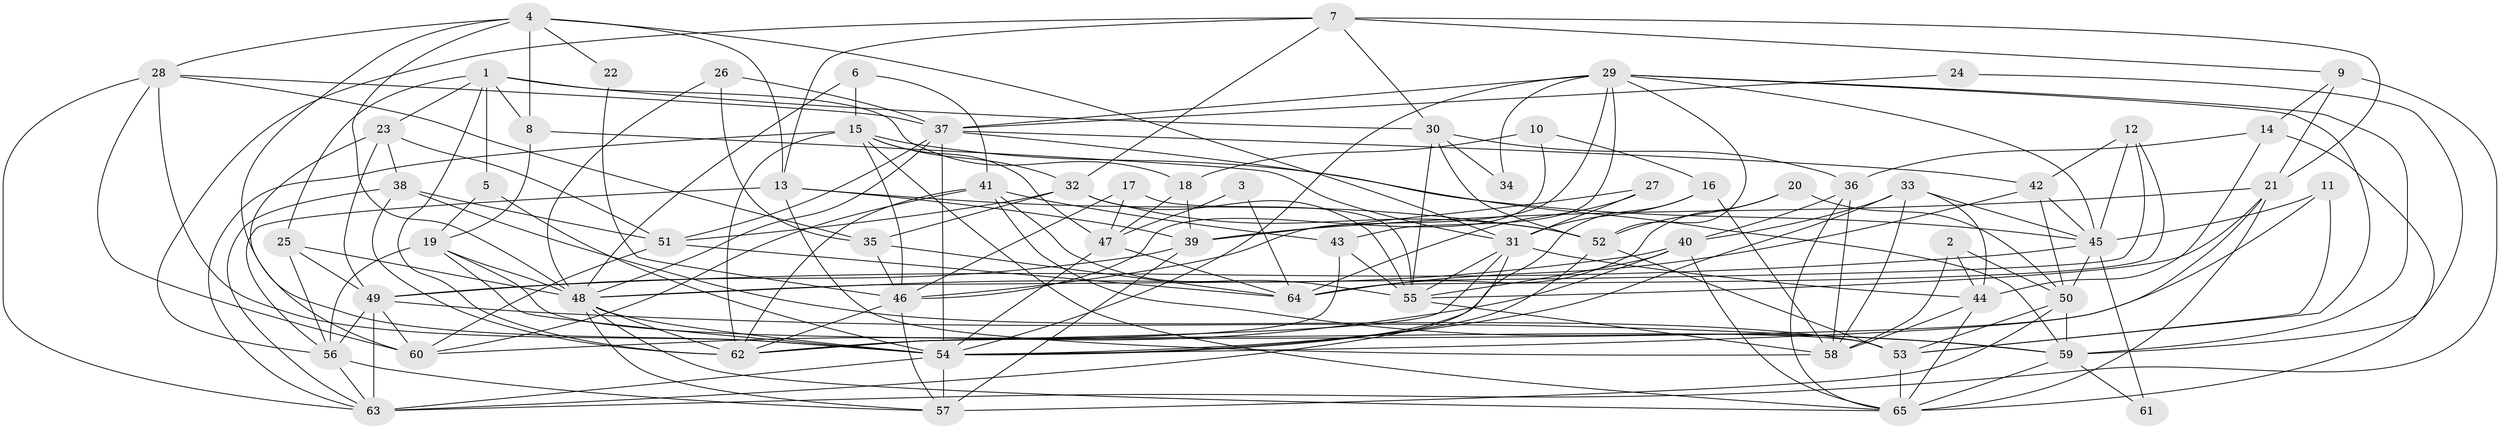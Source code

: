 // original degree distribution, {4: 0.34108527131782945, 2: 0.15503875968992248, 7: 0.023255813953488372, 5: 0.20930232558139536, 3: 0.17829457364341086, 6: 0.08527131782945736, 9: 0.007751937984496124}
// Generated by graph-tools (version 1.1) at 2025/50/03/09/25 03:50:14]
// undirected, 65 vertices, 187 edges
graph export_dot {
graph [start="1"]
  node [color=gray90,style=filled];
  1;
  2;
  3;
  4;
  5;
  6;
  7;
  8;
  9;
  10;
  11;
  12;
  13;
  14;
  15;
  16;
  17;
  18;
  19;
  20;
  21;
  22;
  23;
  24;
  25;
  26;
  27;
  28;
  29;
  30;
  31;
  32;
  33;
  34;
  35;
  36;
  37;
  38;
  39;
  40;
  41;
  42;
  43;
  44;
  45;
  46;
  47;
  48;
  49;
  50;
  51;
  52;
  53;
  54;
  55;
  56;
  57;
  58;
  59;
  60;
  61;
  62;
  63;
  64;
  65;
  1 -- 5 [weight=1.0];
  1 -- 8 [weight=1.0];
  1 -- 18 [weight=1.0];
  1 -- 23 [weight=1.0];
  1 -- 25 [weight=1.0];
  1 -- 30 [weight=1.0];
  1 -- 62 [weight=1.0];
  2 -- 44 [weight=1.0];
  2 -- 50 [weight=1.0];
  2 -- 58 [weight=1.0];
  3 -- 47 [weight=1.0];
  3 -- 64 [weight=1.0];
  4 -- 8 [weight=1.0];
  4 -- 13 [weight=1.0];
  4 -- 22 [weight=1.0];
  4 -- 28 [weight=1.0];
  4 -- 31 [weight=1.0];
  4 -- 48 [weight=1.0];
  4 -- 54 [weight=1.0];
  5 -- 19 [weight=1.0];
  5 -- 54 [weight=1.0];
  6 -- 15 [weight=1.0];
  6 -- 41 [weight=1.0];
  6 -- 48 [weight=1.0];
  7 -- 9 [weight=1.0];
  7 -- 13 [weight=1.0];
  7 -- 21 [weight=1.0];
  7 -- 30 [weight=1.0];
  7 -- 32 [weight=1.0];
  7 -- 56 [weight=1.0];
  8 -- 19 [weight=1.0];
  8 -- 31 [weight=1.0];
  9 -- 14 [weight=1.0];
  9 -- 21 [weight=1.0];
  9 -- 63 [weight=1.0];
  10 -- 16 [weight=1.0];
  10 -- 18 [weight=1.0];
  10 -- 46 [weight=1.0];
  11 -- 45 [weight=1.0];
  11 -- 53 [weight=1.0];
  11 -- 62 [weight=1.0];
  12 -- 42 [weight=1.0];
  12 -- 45 [weight=1.0];
  12 -- 48 [weight=1.0];
  12 -- 64 [weight=1.0];
  13 -- 39 [weight=1.0];
  13 -- 52 [weight=1.0];
  13 -- 56 [weight=1.0];
  13 -- 58 [weight=1.0];
  14 -- 36 [weight=1.0];
  14 -- 44 [weight=1.0];
  14 -- 65 [weight=1.0];
  15 -- 32 [weight=1.0];
  15 -- 45 [weight=1.0];
  15 -- 46 [weight=1.0];
  15 -- 47 [weight=1.0];
  15 -- 62 [weight=1.0];
  15 -- 63 [weight=1.0];
  15 -- 65 [weight=1.0];
  16 -- 31 [weight=1.0];
  16 -- 54 [weight=1.0];
  16 -- 58 [weight=1.0];
  17 -- 46 [weight=1.0];
  17 -- 47 [weight=1.0];
  17 -- 55 [weight=1.0];
  18 -- 39 [weight=1.0];
  18 -- 47 [weight=1.0];
  19 -- 48 [weight=1.0];
  19 -- 53 [weight=1.0];
  19 -- 54 [weight=1.0];
  19 -- 56 [weight=1.0];
  20 -- 50 [weight=1.0];
  20 -- 52 [weight=1.0];
  20 -- 64 [weight=1.0];
  21 -- 39 [weight=1.0];
  21 -- 54 [weight=1.0];
  21 -- 55 [weight=1.0];
  21 -- 65 [weight=1.0];
  22 -- 46 [weight=1.0];
  23 -- 38 [weight=1.0];
  23 -- 49 [weight=1.0];
  23 -- 51 [weight=1.0];
  23 -- 60 [weight=1.0];
  24 -- 37 [weight=1.0];
  24 -- 59 [weight=1.0];
  25 -- 48 [weight=1.0];
  25 -- 49 [weight=1.0];
  25 -- 56 [weight=1.0];
  26 -- 35 [weight=1.0];
  26 -- 37 [weight=1.0];
  26 -- 48 [weight=1.0];
  27 -- 31 [weight=1.0];
  27 -- 39 [weight=1.0];
  27 -- 64 [weight=1.0];
  28 -- 35 [weight=1.0];
  28 -- 37 [weight=1.0];
  28 -- 54 [weight=1.0];
  28 -- 60 [weight=1.0];
  28 -- 63 [weight=1.0];
  29 -- 34 [weight=1.0];
  29 -- 37 [weight=1.0];
  29 -- 43 [weight=1.0];
  29 -- 45 [weight=1.0];
  29 -- 46 [weight=1.0];
  29 -- 52 [weight=1.0];
  29 -- 53 [weight=1.0];
  29 -- 54 [weight=1.0];
  29 -- 59 [weight=1.0];
  30 -- 34 [weight=1.0];
  30 -- 36 [weight=1.0];
  30 -- 52 [weight=1.0];
  30 -- 55 [weight=1.0];
  31 -- 44 [weight=1.0];
  31 -- 55 [weight=1.0];
  31 -- 62 [weight=1.0];
  31 -- 63 [weight=1.0];
  32 -- 35 [weight=1.0];
  32 -- 51 [weight=1.0];
  32 -- 52 [weight=1.0];
  32 -- 55 [weight=1.0];
  33 -- 40 [weight=1.0];
  33 -- 44 [weight=1.0];
  33 -- 45 [weight=1.0];
  33 -- 54 [weight=1.0];
  33 -- 58 [weight=1.0];
  35 -- 46 [weight=1.0];
  35 -- 64 [weight=1.0];
  36 -- 40 [weight=1.0];
  36 -- 58 [weight=1.0];
  36 -- 65 [weight=1.0];
  37 -- 42 [weight=1.0];
  37 -- 48 [weight=1.0];
  37 -- 51 [weight=1.0];
  37 -- 54 [weight=1.0];
  37 -- 59 [weight=1.0];
  38 -- 51 [weight=1.0];
  38 -- 53 [weight=1.0];
  38 -- 62 [weight=1.0];
  38 -- 63 [weight=1.0];
  39 -- 49 [weight=1.0];
  39 -- 57 [weight=1.0];
  40 -- 48 [weight=1.0];
  40 -- 55 [weight=1.0];
  40 -- 60 [weight=1.0];
  40 -- 65 [weight=1.0];
  41 -- 43 [weight=1.0];
  41 -- 55 [weight=1.0];
  41 -- 59 [weight=1.0];
  41 -- 60 [weight=1.0];
  41 -- 62 [weight=1.0];
  42 -- 45 [weight=1.0];
  42 -- 50 [weight=1.0];
  42 -- 64 [weight=1.0];
  43 -- 55 [weight=1.0];
  43 -- 62 [weight=1.0];
  44 -- 58 [weight=1.0];
  44 -- 65 [weight=1.0];
  45 -- 49 [weight=1.0];
  45 -- 50 [weight=1.0];
  45 -- 61 [weight=1.0];
  46 -- 57 [weight=1.0];
  46 -- 62 [weight=1.0];
  47 -- 54 [weight=1.0];
  47 -- 64 [weight=1.0];
  48 -- 54 [weight=1.0];
  48 -- 57 [weight=1.0];
  48 -- 62 [weight=1.0];
  48 -- 65 [weight=1.0];
  49 -- 56 [weight=1.0];
  49 -- 59 [weight=1.0];
  49 -- 60 [weight=2.0];
  49 -- 63 [weight=1.0];
  50 -- 53 [weight=1.0];
  50 -- 57 [weight=1.0];
  50 -- 59 [weight=2.0];
  51 -- 60 [weight=1.0];
  51 -- 64 [weight=1.0];
  52 -- 53 [weight=1.0];
  52 -- 54 [weight=1.0];
  53 -- 65 [weight=1.0];
  54 -- 57 [weight=2.0];
  54 -- 63 [weight=2.0];
  55 -- 58 [weight=1.0];
  56 -- 57 [weight=1.0];
  56 -- 63 [weight=1.0];
  59 -- 61 [weight=1.0];
  59 -- 65 [weight=1.0];
}
